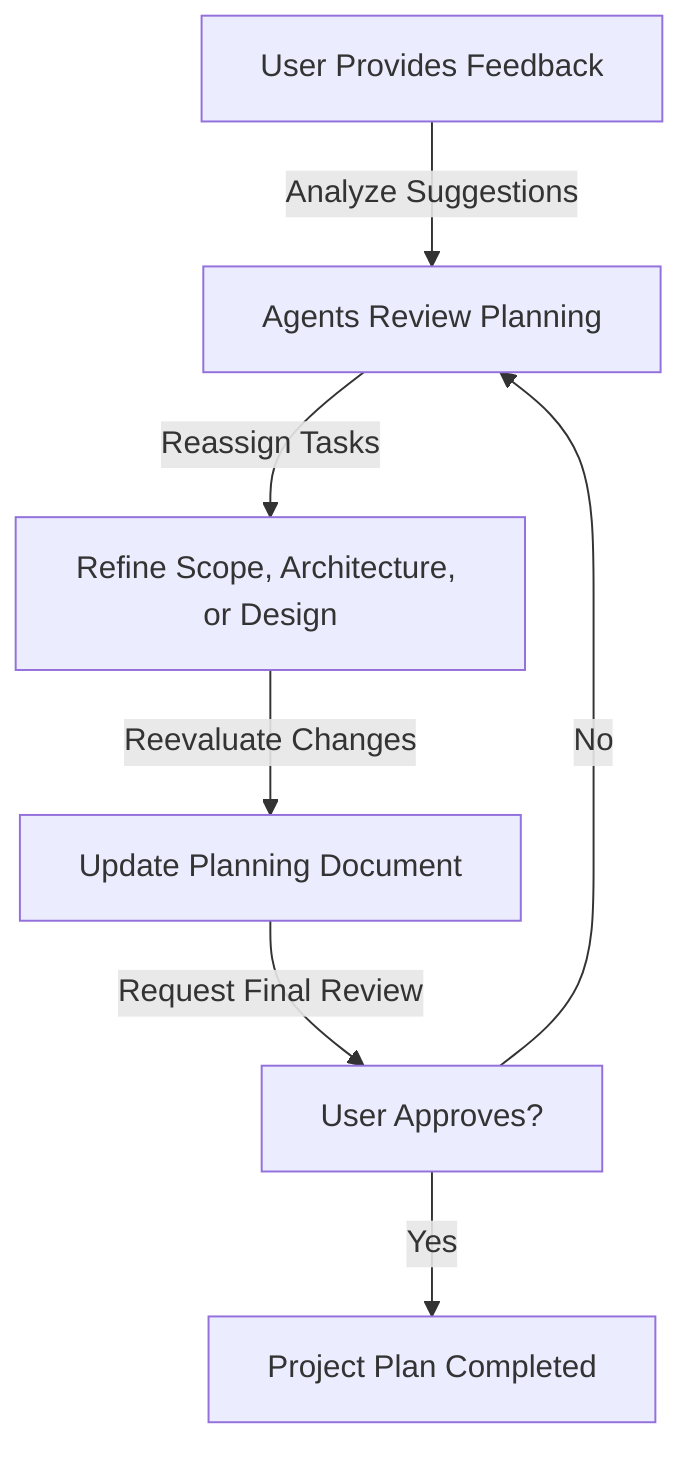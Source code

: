 graph TD
    UserFeedback[User Provides Feedback] -->|Analyze Suggestions| AgentReview[Agents Review Planning]
    AgentReview -->|Reassign Tasks| TaskRework[Refine Scope, Architecture, or Design]
    TaskRework -->|Reevaluate Changes| UpdatePlanning[Update Planning Document]
    UpdatePlanning -->|Request Final Review| UserApproval[User Approves?]
    
    UserApproval -- Yes --> Finalized[Project Plan Completed]
    UserApproval -- No --> AgentReview